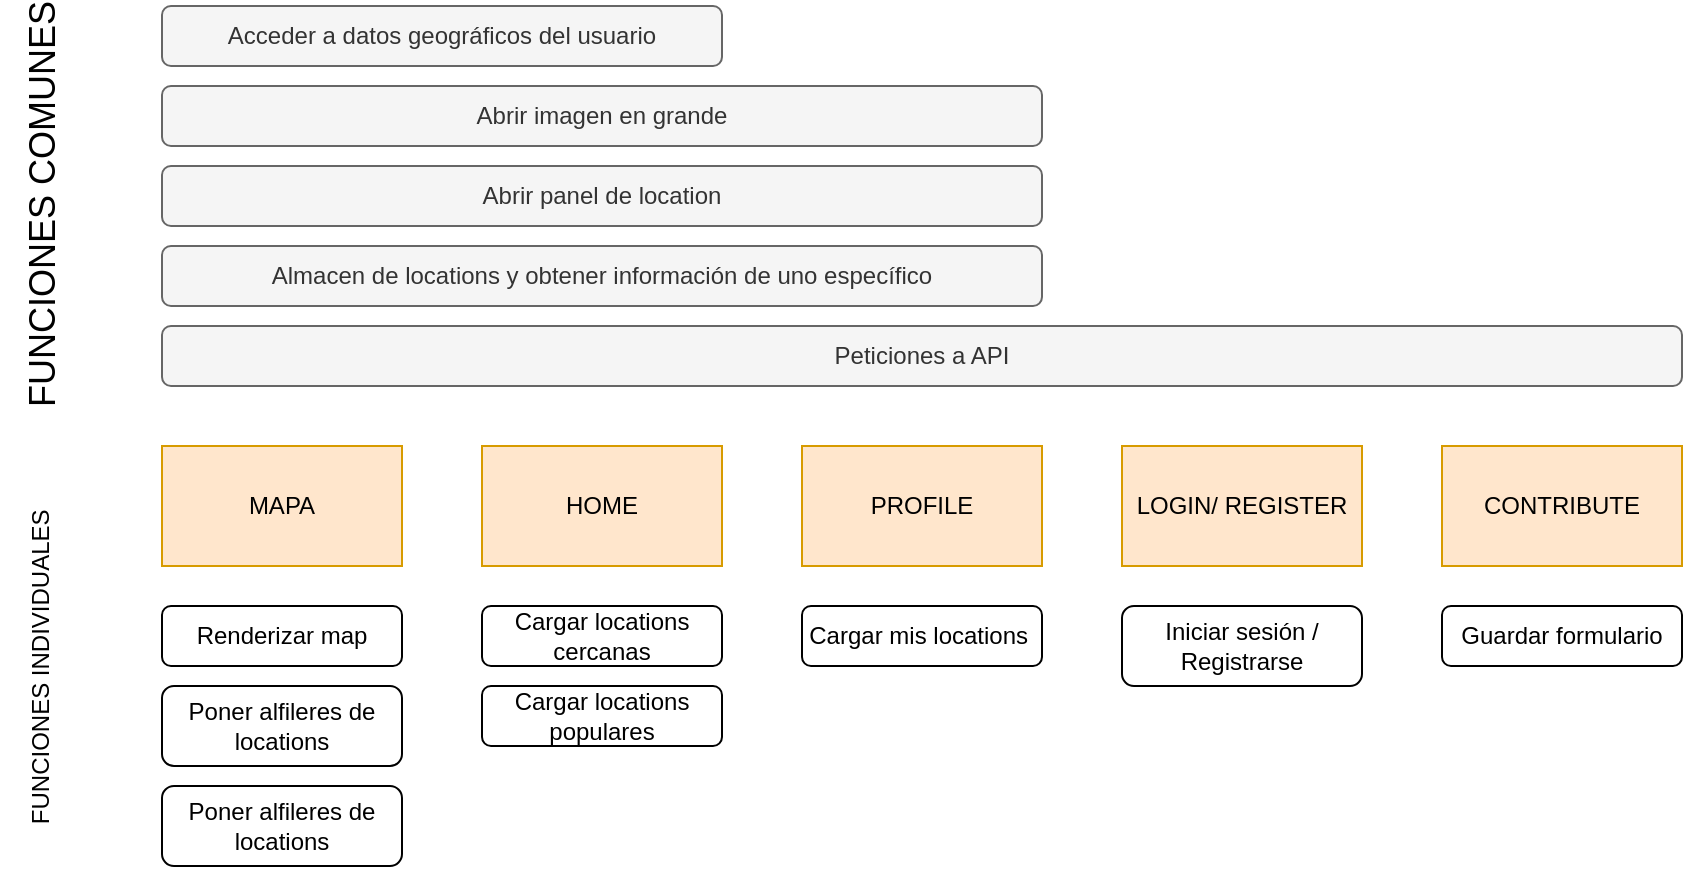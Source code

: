 <mxfile version="18.0.1" type="device"><diagram id="C5RBs43oDa-KdzZeNtuy" name="Page-1"><mxGraphModel dx="2249" dy="762" grid="1" gridSize="10" guides="1" tooltips="1" connect="1" arrows="1" fold="1" page="1" pageScale="1" pageWidth="827" pageHeight="1169" math="0" shadow="0"><root><mxCell id="WIyWlLk6GJQsqaUBKTNV-0"/><mxCell id="WIyWlLk6GJQsqaUBKTNV-1" parent="WIyWlLk6GJQsqaUBKTNV-0"/><mxCell id="FRyl1FV3SCJ-Incsgp08-0" value="Renderizar map" style="rounded=1;whiteSpace=wrap;html=1;" vertex="1" parent="WIyWlLk6GJQsqaUBKTNV-1"><mxGeometry x="40" y="390" width="120" height="30" as="geometry"/></mxCell><mxCell id="FRyl1FV3SCJ-Incsgp08-1" value="MAPA" style="rounded=0;whiteSpace=wrap;html=1;fillColor=#ffe6cc;strokeColor=#d79b00;" vertex="1" parent="WIyWlLk6GJQsqaUBKTNV-1"><mxGeometry x="40" y="310" width="120" height="60" as="geometry"/></mxCell><mxCell id="FRyl1FV3SCJ-Incsgp08-2" value="Peticiones a API" style="rounded=1;whiteSpace=wrap;html=1;fillColor=#f5f5f5;fontColor=#333333;strokeColor=#666666;" vertex="1" parent="WIyWlLk6GJQsqaUBKTNV-1"><mxGeometry x="40" y="250" width="760" height="30" as="geometry"/></mxCell><mxCell id="FRyl1FV3SCJ-Incsgp08-3" value="Poner alfileres de locations" style="rounded=1;whiteSpace=wrap;html=1;" vertex="1" parent="WIyWlLk6GJQsqaUBKTNV-1"><mxGeometry x="40" y="430" width="120" height="40" as="geometry"/></mxCell><mxCell id="FRyl1FV3SCJ-Incsgp08-4" value="HOME" style="rounded=0;whiteSpace=wrap;html=1;fillColor=#ffe6cc;strokeColor=#d79b00;" vertex="1" parent="WIyWlLk6GJQsqaUBKTNV-1"><mxGeometry x="200" y="310" width="120" height="60" as="geometry"/></mxCell><mxCell id="FRyl1FV3SCJ-Incsgp08-5" value="Poner alfileres de locations" style="rounded=1;whiteSpace=wrap;html=1;" vertex="1" parent="WIyWlLk6GJQsqaUBKTNV-1"><mxGeometry x="40" y="480" width="120" height="40" as="geometry"/></mxCell><mxCell id="FRyl1FV3SCJ-Incsgp08-6" value="CONTRIBUTE" style="rounded=0;whiteSpace=wrap;html=1;fillColor=#ffe6cc;strokeColor=#d79b00;" vertex="1" parent="WIyWlLk6GJQsqaUBKTNV-1"><mxGeometry x="680" y="310" width="120" height="60" as="geometry"/></mxCell><mxCell id="FRyl1FV3SCJ-Incsgp08-7" value="PROFILE" style="rounded=0;whiteSpace=wrap;html=1;fillColor=#ffe6cc;strokeColor=#d79b00;" vertex="1" parent="WIyWlLk6GJQsqaUBKTNV-1"><mxGeometry x="360" y="310" width="120" height="60" as="geometry"/></mxCell><mxCell id="FRyl1FV3SCJ-Incsgp08-8" value="Cargar locations cercanas" style="rounded=1;whiteSpace=wrap;html=1;" vertex="1" parent="WIyWlLk6GJQsqaUBKTNV-1"><mxGeometry x="200" y="390" width="120" height="30" as="geometry"/></mxCell><mxCell id="FRyl1FV3SCJ-Incsgp08-9" value="Cargar locations populares" style="rounded=1;whiteSpace=wrap;html=1;" vertex="1" parent="WIyWlLk6GJQsqaUBKTNV-1"><mxGeometry x="200" y="430" width="120" height="30" as="geometry"/></mxCell><mxCell id="FRyl1FV3SCJ-Incsgp08-10" value="Cargar mis locations&amp;nbsp;" style="rounded=1;whiteSpace=wrap;html=1;" vertex="1" parent="WIyWlLk6GJQsqaUBKTNV-1"><mxGeometry x="360" y="390" width="120" height="30" as="geometry"/></mxCell><mxCell id="FRyl1FV3SCJ-Incsgp08-11" value="Guardar formulario" style="rounded=1;whiteSpace=wrap;html=1;" vertex="1" parent="WIyWlLk6GJQsqaUBKTNV-1"><mxGeometry x="680" y="390" width="120" height="30" as="geometry"/></mxCell><mxCell id="FRyl1FV3SCJ-Incsgp08-12" value="Abrir panel de location" style="rounded=1;whiteSpace=wrap;html=1;fillColor=#f5f5f5;fontColor=#333333;strokeColor=#666666;" vertex="1" parent="WIyWlLk6GJQsqaUBKTNV-1"><mxGeometry x="40" y="170" width="440" height="30" as="geometry"/></mxCell><mxCell id="FRyl1FV3SCJ-Incsgp08-13" value="Abrir imagen en grande" style="rounded=1;whiteSpace=wrap;html=1;fillColor=#f5f5f5;fontColor=#333333;strokeColor=#666666;" vertex="1" parent="WIyWlLk6GJQsqaUBKTNV-1"><mxGeometry x="40" y="130" width="440" height="30" as="geometry"/></mxCell><mxCell id="FRyl1FV3SCJ-Incsgp08-15" value="Acceder a datos geográficos del usuario" style="rounded=1;whiteSpace=wrap;html=1;fillColor=#f5f5f5;fontColor=#333333;strokeColor=#666666;" vertex="1" parent="WIyWlLk6GJQsqaUBKTNV-1"><mxGeometry x="40" y="90" width="280" height="30" as="geometry"/></mxCell><mxCell id="FRyl1FV3SCJ-Incsgp08-17" value="Almacen de locations y obtener información de uno específico" style="rounded=1;whiteSpace=wrap;html=1;fillColor=#f5f5f5;fontColor=#333333;strokeColor=#666666;" vertex="1" parent="WIyWlLk6GJQsqaUBKTNV-1"><mxGeometry x="40" y="210" width="440" height="30" as="geometry"/></mxCell><mxCell id="FRyl1FV3SCJ-Incsgp08-18" value="LOGIN/ REGISTER" style="rounded=0;whiteSpace=wrap;html=1;fillColor=#ffe6cc;strokeColor=#d79b00;" vertex="1" parent="WIyWlLk6GJQsqaUBKTNV-1"><mxGeometry x="520" y="310" width="120" height="60" as="geometry"/></mxCell><mxCell id="FRyl1FV3SCJ-Incsgp08-19" value="Iniciar sesión / Registrarse" style="rounded=1;whiteSpace=wrap;html=1;" vertex="1" parent="WIyWlLk6GJQsqaUBKTNV-1"><mxGeometry x="520" y="390" width="120" height="40" as="geometry"/></mxCell><mxCell id="FRyl1FV3SCJ-Incsgp08-20" value="FUNCIONES INDIVIDUALES" style="text;html=1;strokeColor=none;fillColor=none;align=center;verticalAlign=middle;whiteSpace=wrap;rounded=0;rotation=-90;" vertex="1" parent="WIyWlLk6GJQsqaUBKTNV-1"><mxGeometry x="-120.14" y="402.9" width="200.27" height="35" as="geometry"/></mxCell><mxCell id="FRyl1FV3SCJ-Incsgp08-21" value="FUNCIONES COMUNES" style="text;html=1;strokeColor=none;fillColor=none;align=center;verticalAlign=middle;whiteSpace=wrap;rounded=0;rotation=-90;fontSize=18;" vertex="1" parent="WIyWlLk6GJQsqaUBKTNV-1"><mxGeometry x="-122.5" y="169.5" width="205" height="40" as="geometry"/></mxCell></root></mxGraphModel></diagram></mxfile>